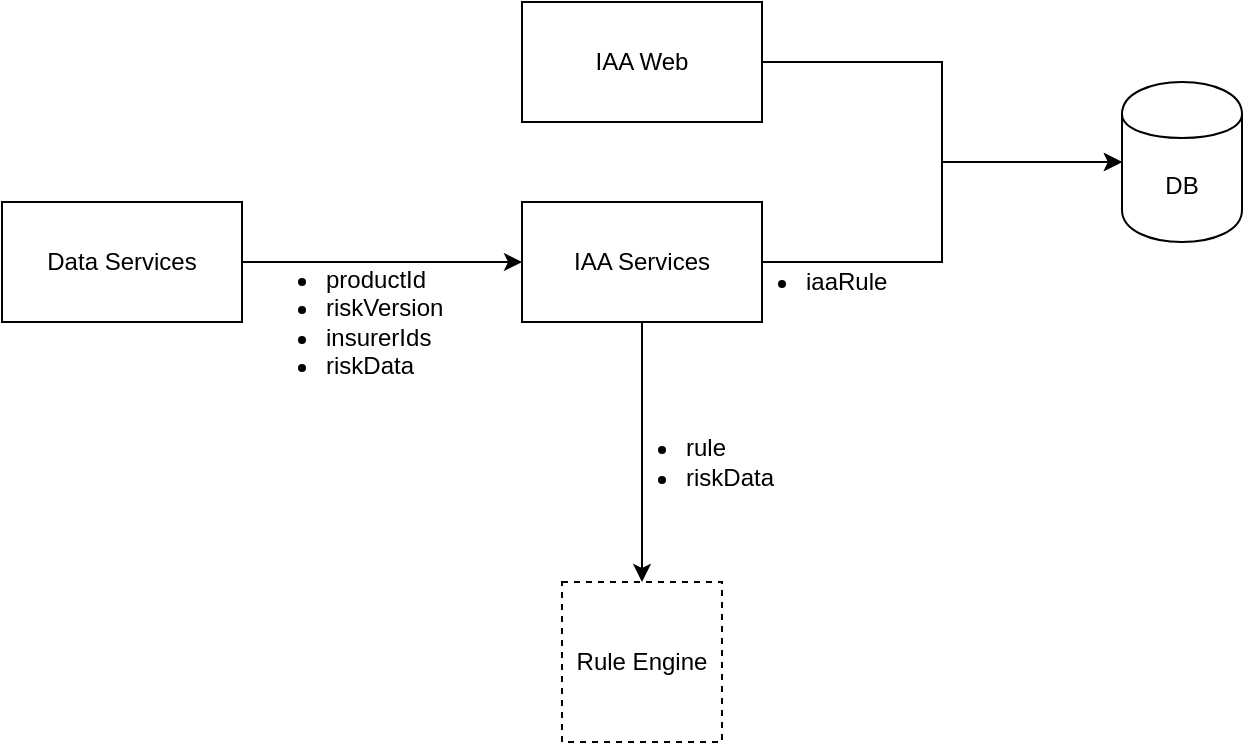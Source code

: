 <mxfile version="12.8.8" type="github"><diagram id="0awdhuP9f5cP21-ajzdM" name="Page-1"><mxGraphModel dx="1422" dy="762" grid="1" gridSize="10" guides="1" tooltips="1" connect="1" arrows="1" fold="1" page="1" pageScale="1" pageWidth="850" pageHeight="1100" math="0" shadow="0"><root><mxCell id="0"/><mxCell id="1" parent="0"/><mxCell id="nqwpIMMd3DfXtCZa2ql5-3" value="DB" style="shape=cylinder;whiteSpace=wrap;html=1;boundedLbl=1;backgroundOutline=1;" parent="1" vertex="1"><mxGeometry x="642" y="80" width="60" height="80" as="geometry"/></mxCell><mxCell id="nqwpIMMd3DfXtCZa2ql5-6" style="edgeStyle=orthogonalEdgeStyle;rounded=0;orthogonalLoop=1;jettySize=auto;html=1;exitX=1;exitY=0.5;exitDx=0;exitDy=0;startArrow=none;startFill=0;" parent="1" source="nqwpIMMd3DfXtCZa2ql5-4" target="nqwpIMMd3DfXtCZa2ql5-3" edge="1"><mxGeometry relative="1" as="geometry"/></mxCell><mxCell id="nqwpIMMd3DfXtCZa2ql5-4" value="IAA Web" style="rounded=0;whiteSpace=wrap;html=1;" parent="1" vertex="1"><mxGeometry x="342" y="40" width="120" height="60" as="geometry"/></mxCell><mxCell id="dBBBHmRIFNEjMnSifeSV-7" style="edgeStyle=orthogonalEdgeStyle;rounded=0;orthogonalLoop=1;jettySize=auto;html=1;exitX=1;exitY=0.5;exitDx=0;exitDy=0;startArrow=none;startFill=0;" edge="1" parent="1" source="dBBBHmRIFNEjMnSifeSV-1" target="nqwpIMMd3DfXtCZa2ql5-3"><mxGeometry relative="1" as="geometry"/></mxCell><mxCell id="dBBBHmRIFNEjMnSifeSV-12" style="edgeStyle=orthogonalEdgeStyle;rounded=0;orthogonalLoop=1;jettySize=auto;html=1;exitX=0.5;exitY=1;exitDx=0;exitDy=0;entryX=0.5;entryY=0;entryDx=0;entryDy=0;startArrow=none;startFill=0;" edge="1" parent="1" source="dBBBHmRIFNEjMnSifeSV-1" target="dBBBHmRIFNEjMnSifeSV-9"><mxGeometry relative="1" as="geometry"/></mxCell><mxCell id="dBBBHmRIFNEjMnSifeSV-1" value="IAA Services" style="rounded=0;whiteSpace=wrap;html=1;" vertex="1" parent="1"><mxGeometry x="342" y="140" width="120" height="60" as="geometry"/></mxCell><mxCell id="dBBBHmRIFNEjMnSifeSV-6" style="edgeStyle=orthogonalEdgeStyle;rounded=0;orthogonalLoop=1;jettySize=auto;html=1;exitX=1;exitY=0.5;exitDx=0;exitDy=0;entryX=0;entryY=0.5;entryDx=0;entryDy=0;startArrow=none;startFill=0;" edge="1" parent="1" source="dBBBHmRIFNEjMnSifeSV-2" target="dBBBHmRIFNEjMnSifeSV-1"><mxGeometry relative="1" as="geometry"/></mxCell><mxCell id="dBBBHmRIFNEjMnSifeSV-2" value="Data Services" style="rounded=0;whiteSpace=wrap;html=1;" vertex="1" parent="1"><mxGeometry x="82" y="140" width="120" height="60" as="geometry"/></mxCell><mxCell id="dBBBHmRIFNEjMnSifeSV-8" value="&lt;ul&gt;&lt;li&gt;productId&lt;/li&gt;&lt;li&gt;riskVersion&lt;/li&gt;&lt;li&gt;insurerIds&lt;/li&gt;&lt;li&gt;riskData&lt;/li&gt;&lt;/ul&gt;" style="whiteSpace=wrap;html=1;aspect=fixed;dashed=1;strokeColor=none;align=left;opacity=0;" vertex="1" parent="1"><mxGeometry x="202" y="160" width="80" height="80" as="geometry"/></mxCell><mxCell id="dBBBHmRIFNEjMnSifeSV-9" value="Rule Engine" style="whiteSpace=wrap;html=1;aspect=fixed;dashed=1;" vertex="1" parent="1"><mxGeometry x="362" y="330" width="80" height="80" as="geometry"/></mxCell><mxCell id="dBBBHmRIFNEjMnSifeSV-14" value="&lt;ul&gt;&lt;li&gt;rule&lt;/li&gt;&lt;li&gt;riskData&lt;/li&gt;&lt;/ul&gt;" style="whiteSpace=wrap;html=1;aspect=fixed;dashed=1;strokeColor=none;align=left;opacity=0;" vertex="1" parent="1"><mxGeometry x="382" y="230" width="80" height="80" as="geometry"/></mxCell><mxCell id="dBBBHmRIFNEjMnSifeSV-15" value="&lt;ul&gt;&lt;li&gt;iaaRule&lt;/li&gt;&lt;/ul&gt;" style="whiteSpace=wrap;html=1;aspect=fixed;dashed=1;strokeColor=none;align=left;opacity=0;" vertex="1" parent="1"><mxGeometry x="442" y="140" width="80" height="80" as="geometry"/></mxCell></root></mxGraphModel></diagram></mxfile>